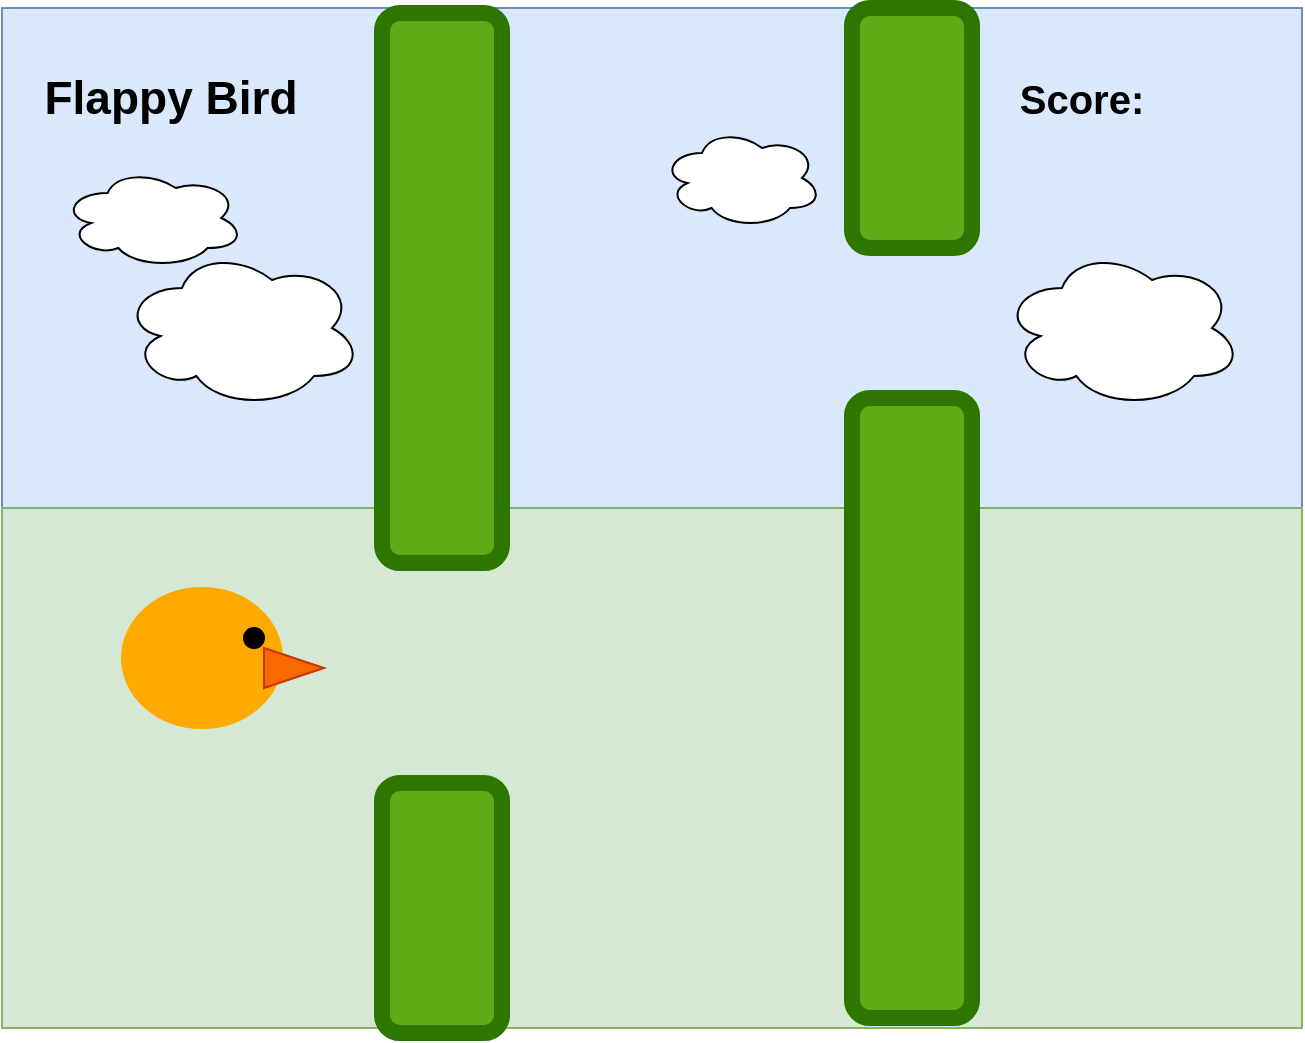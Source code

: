 <mxfile version="22.0.3" type="device" pages="3">
  <diagram name="Skisse" id="pmXdSx54fcqr2MHKPhCI">
    <mxGraphModel dx="954" dy="596" grid="1" gridSize="10" guides="1" tooltips="1" connect="1" arrows="1" fold="1" page="1" pageScale="1" pageWidth="827" pageHeight="1169" math="0" shadow="0">
      <root>
        <mxCell id="0" />
        <mxCell id="1" parent="0" />
        <mxCell id="lvvR861KZ0-sBX1qdhgT-1" value="" style="rounded=0;whiteSpace=wrap;html=1;fillColor=#dae8fc;strokeColor=#6c8ebf;" parent="1" vertex="1">
          <mxGeometry x="80" y="80" width="650" height="250" as="geometry" />
        </mxCell>
        <mxCell id="lvvR861KZ0-sBX1qdhgT-2" value="" style="ellipse;whiteSpace=wrap;html=1;fillColor=#FF9933;strokeColor=#ffaa00;" parent="1" vertex="1">
          <mxGeometry x="157.5" y="380" width="62.5" height="60" as="geometry" />
        </mxCell>
        <mxCell id="lvvR861KZ0-sBX1qdhgT-5" value="" style="rounded=1;whiteSpace=wrap;html=1;rotation=90;fillColor=#60a917;strokeColor=#2D7600;strokeWidth=8;fontColor=#ffffff;" parent="1" vertex="1">
          <mxGeometry x="475" y="110" width="120" height="60" as="geometry" />
        </mxCell>
        <mxCell id="lvvR861KZ0-sBX1qdhgT-7" value="" style="rounded=0;whiteSpace=wrap;html=1;fillColor=#d5e8d4;strokeColor=#82b366;" parent="1" vertex="1">
          <mxGeometry x="80" y="330" width="650" height="260" as="geometry" />
        </mxCell>
        <mxCell id="lvvR861KZ0-sBX1qdhgT-8" value="" style="rounded=1;whiteSpace=wrap;html=1;rotation=90;fillColor=#60a917;strokeColor=#2D7600;strokeWidth=8;fontColor=#ffffff;" parent="1" vertex="1">
          <mxGeometry x="380" y="400" width="310" height="60" as="geometry" />
        </mxCell>
        <mxCell id="lvvR861KZ0-sBX1qdhgT-9" value="" style="rounded=1;whiteSpace=wrap;html=1;rotation=90;fillColor=#60a917;strokeColor=#2D7600;strokeWidth=8;fontColor=#ffffff;" parent="1" vertex="1">
          <mxGeometry x="237.5" y="500" width="125" height="60" as="geometry" />
        </mxCell>
        <mxCell id="lvvR861KZ0-sBX1qdhgT-10" value="" style="ellipse;whiteSpace=wrap;html=1;fillColor=#ffaa00;strokeColor=#ffaa00;" parent="1" vertex="1">
          <mxGeometry x="140" y="370" width="80" height="70" as="geometry" />
        </mxCell>
        <mxCell id="lvvR861KZ0-sBX1qdhgT-11" value="" style="rounded=1;whiteSpace=wrap;html=1;rotation=90;fillColor=#60a917;strokeColor=#2D7600;strokeWidth=8;fontColor=#ffffff;" parent="1" vertex="1">
          <mxGeometry x="162.5" y="190" width="275" height="60" as="geometry" />
        </mxCell>
        <mxCell id="lvvR861KZ0-sBX1qdhgT-12" value="" style="ellipse;shape=cloud;whiteSpace=wrap;html=1;" parent="1" vertex="1">
          <mxGeometry x="110" y="160" width="91" height="50" as="geometry" />
        </mxCell>
        <mxCell id="lvvR861KZ0-sBX1qdhgT-13" value="" style="ellipse;shape=cloud;whiteSpace=wrap;html=1;" parent="1" vertex="1">
          <mxGeometry x="140" y="200" width="120" height="80" as="geometry" />
        </mxCell>
        <mxCell id="lvvR861KZ0-sBX1qdhgT-14" value="" style="ellipse;shape=cloud;whiteSpace=wrap;html=1;" parent="1" vertex="1">
          <mxGeometry x="410" y="140" width="80" height="50" as="geometry" />
        </mxCell>
        <mxCell id="lvvR861KZ0-sBX1qdhgT-15" value="" style="ellipse;shape=cloud;whiteSpace=wrap;html=1;" parent="1" vertex="1">
          <mxGeometry x="580" y="200" width="120" height="80" as="geometry" />
        </mxCell>
        <mxCell id="lvvR861KZ0-sBX1qdhgT-16" value="" style="ellipse;whiteSpace=wrap;html=1;fillColor=#000000;" parent="1" vertex="1">
          <mxGeometry x="201" y="390" width="10" height="10" as="geometry" />
        </mxCell>
        <mxCell id="lvvR861KZ0-sBX1qdhgT-17" value="" style="triangle;whiteSpace=wrap;html=1;fillColor=#fa6800;fontColor=#000000;strokeColor=#C73500;" parent="1" vertex="1">
          <mxGeometry x="211" y="400" width="30" height="20" as="geometry" />
        </mxCell>
        <mxCell id="lvvR861KZ0-sBX1qdhgT-23" value="Flappy Bird" style="text;html=1;strokeColor=none;fillColor=none;align=center;verticalAlign=middle;whiteSpace=wrap;rounded=0;strokeWidth=3;fontSize=23;fontStyle=1" parent="1" vertex="1">
          <mxGeometry x="100" y="100" width="129" height="50" as="geometry" />
        </mxCell>
        <mxCell id="lvvR861KZ0-sBX1qdhgT-25" value="Score:" style="text;html=1;strokeColor=none;fillColor=none;align=center;verticalAlign=middle;whiteSpace=wrap;rounded=0;fontSize=20;fontStyle=1" parent="1" vertex="1">
          <mxGeometry x="590" y="110" width="60" height="30" as="geometry" />
        </mxCell>
      </root>
    </mxGraphModel>
  </diagram>
  <diagram id="Hlig3JS2C3CUoY7eresk" name="Når død">
    <mxGraphModel dx="954" dy="596" grid="1" gridSize="10" guides="1" tooltips="1" connect="1" arrows="1" fold="1" page="1" pageScale="1" pageWidth="827" pageHeight="1169" math="0" shadow="0">
      <root>
        <mxCell id="0" />
        <mxCell id="1" parent="0" />
        <mxCell id="vzus3AkZgkBkCz5PEnLM-1" value="" style="rounded=0;whiteSpace=wrap;html=1;fillColor=#dae8fc;strokeColor=#6c8ebf;" parent="1" vertex="1">
          <mxGeometry x="80" y="80" width="650" height="250" as="geometry" />
        </mxCell>
        <mxCell id="vzus3AkZgkBkCz5PEnLM-2" value="" style="ellipse;whiteSpace=wrap;html=1;fillColor=#FF9933;strokeColor=#ffaa00;" parent="1" vertex="1">
          <mxGeometry x="157.5" y="380" width="62.5" height="60" as="geometry" />
        </mxCell>
        <mxCell id="vzus3AkZgkBkCz5PEnLM-3" value="" style="rounded=1;whiteSpace=wrap;html=1;rotation=90;fillColor=#60a917;strokeColor=#2D7600;strokeWidth=8;fontColor=#ffffff;" parent="1" vertex="1">
          <mxGeometry x="475" y="110" width="120" height="60" as="geometry" />
        </mxCell>
        <mxCell id="vzus3AkZgkBkCz5PEnLM-4" value="" style="rounded=0;whiteSpace=wrap;html=1;fillColor=#d5e8d4;strokeColor=#82b366;" parent="1" vertex="1">
          <mxGeometry x="80" y="330" width="650" height="260" as="geometry" />
        </mxCell>
        <mxCell id="vzus3AkZgkBkCz5PEnLM-5" value="" style="rounded=1;whiteSpace=wrap;html=1;rotation=90;fillColor=#60a917;strokeColor=#2D7600;strokeWidth=8;fontColor=#ffffff;" parent="1" vertex="1">
          <mxGeometry x="380" y="400" width="310" height="60" as="geometry" />
        </mxCell>
        <mxCell id="vzus3AkZgkBkCz5PEnLM-6" value="" style="rounded=1;whiteSpace=wrap;html=1;rotation=90;fillColor=#60a917;strokeColor=#2D7600;strokeWidth=8;fontColor=#ffffff;" parent="1" vertex="1">
          <mxGeometry x="237.5" y="500" width="125" height="60" as="geometry" />
        </mxCell>
        <mxCell id="vzus3AkZgkBkCz5PEnLM-7" value="" style="ellipse;whiteSpace=wrap;html=1;fillColor=#ffaa00;strokeColor=#ffaa00;" parent="1" vertex="1">
          <mxGeometry x="140" y="370" width="80" height="70" as="geometry" />
        </mxCell>
        <mxCell id="vzus3AkZgkBkCz5PEnLM-8" value="" style="rounded=1;whiteSpace=wrap;html=1;rotation=90;fillColor=#60a917;strokeColor=#2D7600;strokeWidth=8;fontColor=#ffffff;" parent="1" vertex="1">
          <mxGeometry x="162.5" y="190" width="275" height="60" as="geometry" />
        </mxCell>
        <mxCell id="vzus3AkZgkBkCz5PEnLM-9" value="" style="ellipse;shape=cloud;whiteSpace=wrap;html=1;" parent="1" vertex="1">
          <mxGeometry x="110" y="160" width="91" height="50" as="geometry" />
        </mxCell>
        <mxCell id="vzus3AkZgkBkCz5PEnLM-10" value="" style="ellipse;shape=cloud;whiteSpace=wrap;html=1;" parent="1" vertex="1">
          <mxGeometry x="140" y="200" width="120" height="80" as="geometry" />
        </mxCell>
        <mxCell id="vzus3AkZgkBkCz5PEnLM-11" value="" style="ellipse;shape=cloud;whiteSpace=wrap;html=1;" parent="1" vertex="1">
          <mxGeometry x="410" y="140" width="80" height="50" as="geometry" />
        </mxCell>
        <mxCell id="vzus3AkZgkBkCz5PEnLM-12" value="" style="ellipse;shape=cloud;whiteSpace=wrap;html=1;" parent="1" vertex="1">
          <mxGeometry x="580" y="200" width="120" height="80" as="geometry" />
        </mxCell>
        <mxCell id="vzus3AkZgkBkCz5PEnLM-13" value="" style="ellipse;whiteSpace=wrap;html=1;fillColor=#000000;" parent="1" vertex="1">
          <mxGeometry x="201" y="390" width="10" height="10" as="geometry" />
        </mxCell>
        <mxCell id="vzus3AkZgkBkCz5PEnLM-14" value="" style="triangle;whiteSpace=wrap;html=1;fillColor=#fa6800;fontColor=#000000;strokeColor=#C73500;" parent="1" vertex="1">
          <mxGeometry x="211" y="400" width="30" height="20" as="geometry" />
        </mxCell>
        <mxCell id="vzus3AkZgkBkCz5PEnLM-15" value="Flappy Bird" style="text;html=1;strokeColor=none;fillColor=none;align=center;verticalAlign=middle;whiteSpace=wrap;rounded=0;strokeWidth=3;fontSize=23;fontStyle=1" parent="1" vertex="1">
          <mxGeometry x="100" y="100" width="129" height="50" as="geometry" />
        </mxCell>
        <mxCell id="vzus3AkZgkBkCz5PEnLM-16" value="Score:" style="text;html=1;strokeColor=none;fillColor=none;align=center;verticalAlign=middle;whiteSpace=wrap;rounded=0;fontSize=20;fontStyle=1" parent="1" vertex="1">
          <mxGeometry x="590" y="110" width="60" height="30" as="geometry" />
        </mxCell>
        <mxCell id="vzus3AkZgkBkCz5PEnLM-17" value="GAME OVER" style="text;html=1;strokeColor=none;fillColor=none;align=center;verticalAlign=middle;whiteSpace=wrap;rounded=0;fontSize=84;fontFamily=Verdana;fontColor=#e32400;fontStyle=1" parent="1" vertex="1">
          <mxGeometry x="120" y="210" width="570" height="210" as="geometry" />
        </mxCell>
      </root>
    </mxGraphModel>
  </diagram>
  <diagram id="lfizDASocY1I-inrtfmp" name="UML-diagram">
    <mxGraphModel dx="954" dy="596" grid="1" gridSize="10" guides="1" tooltips="1" connect="1" arrows="1" fold="1" page="1" pageScale="1" pageWidth="827" pageHeight="1169" math="0" shadow="0">
      <root>
        <mxCell id="0" />
        <mxCell id="1" parent="0" />
        <mxCell id="Xlk3ZkarXPP8Ril-wAr0-1" value="UML - diagram" style="text;html=1;strokeColor=none;fillColor=none;align=center;verticalAlign=middle;whiteSpace=wrap;rounded=0;fontSize=40;fontStyle=1" parent="1" vertex="1">
          <mxGeometry x="300" y="30" width="280" height="30" as="geometry" />
        </mxCell>
        <mxCell id="Xlk3ZkarXPP8Ril-wAr0-6" value="&lt;b&gt;&lt;font style=&quot;font-size: 14px;&quot;&gt;Rør&lt;/font&gt;&lt;/b&gt;" style="swimlane;fontStyle=0;childLayout=stackLayout;horizontal=1;startSize=30;horizontalStack=0;resizeParent=1;resizeParentMax=0;resizeLast=0;collapsible=1;marginBottom=0;whiteSpace=wrap;html=1;" parent="1" vertex="1">
          <mxGeometry x="260" y="360" width="140" height="150" as="geometry" />
        </mxCell>
        <mxCell id="Xlk3ZkarXPP8Ril-wAr0-7" value="bilde: Surface" style="text;strokeColor=none;fillColor=none;align=left;verticalAlign=middle;spacingLeft=4;spacingRight=4;overflow=hidden;points=[[0,0.5],[1,0.5]];portConstraint=eastwest;rotatable=0;whiteSpace=wrap;html=1;" parent="Xlk3ZkarXPP8Ril-wAr0-6" vertex="1">
          <mxGeometry y="30" width="140" height="30" as="geometry" />
        </mxCell>
        <mxCell id="Xlk3ZkarXPP8Ril-wAr0-8" value="ramme: Rect" style="text;strokeColor=none;fillColor=none;align=left;verticalAlign=middle;spacingLeft=4;spacingRight=4;overflow=hidden;points=[[0,0.5],[1,0.5]];portConstraint=eastwest;rotatable=0;whiteSpace=wrap;html=1;" parent="Xlk3ZkarXPP8Ril-wAr0-6" vertex="1">
          <mxGeometry y="60" width="140" height="30" as="geometry" />
        </mxCell>
        <mxCell id="edz-c-Fa9H7cV_CMqe1t-1" value="x: int" style="text;strokeColor=none;fillColor=none;align=left;verticalAlign=middle;spacingLeft=4;spacingRight=4;overflow=hidden;points=[[0,0.5],[1,0.5]];portConstraint=eastwest;rotatable=0;whiteSpace=wrap;html=1;" parent="Xlk3ZkarXPP8Ril-wAr0-6" vertex="1">
          <mxGeometry y="90" width="140" height="30" as="geometry" />
        </mxCell>
        <mxCell id="edz-c-Fa9H7cV_CMqe1t-2" value="høyde: int" style="text;strokeColor=none;fillColor=none;align=left;verticalAlign=middle;spacingLeft=4;spacingRight=4;overflow=hidden;points=[[0,0.5],[1,0.5]];portConstraint=eastwest;rotatable=0;whiteSpace=wrap;html=1;" parent="Xlk3ZkarXPP8Ril-wAr0-6" vertex="1">
          <mxGeometry y="120" width="140" height="30" as="geometry" />
        </mxCell>
        <mxCell id="3NxMDemTRdOlvWMzSkvz-10" value="&lt;font style=&quot;font-size: 14px;&quot;&gt;&lt;b&gt;Fugl&lt;/b&gt;&lt;/font&gt;" style="swimlane;fontStyle=0;childLayout=stackLayout;horizontal=1;startSize=30;horizontalStack=0;resizeParent=1;resizeParentMax=0;resizeLast=0;collapsible=1;marginBottom=0;whiteSpace=wrap;html=1;" parent="1" vertex="1">
          <mxGeometry x="560" y="360" width="140" height="240" as="geometry" />
        </mxCell>
        <mxCell id="cV9rINorncIUhi5WTehM-1" value="bilde: Surface&lt;br&gt;&lt;br&gt;ramme: Rect&lt;br&gt;&lt;br&gt;x: int&lt;br&gt;&lt;br&gt;y: int&lt;br&gt;&lt;br&gt;radius: int&lt;br&gt;&lt;br&gt;fart: int&lt;br&gt;&lt;br&gt;navn: str" style="text;strokeColor=none;fillColor=none;align=left;verticalAlign=middle;spacingLeft=4;spacingRight=4;overflow=hidden;points=[[0,0.5],[1,0.5]];portConstraint=eastwest;rotatable=0;whiteSpace=wrap;html=1;" parent="3NxMDemTRdOlvWMzSkvz-10" vertex="1">
          <mxGeometry y="30" width="140" height="210" as="geometry" />
        </mxCell>
        <mxCell id="3NxMDemTRdOlvWMzSkvz-14" value="Flappy Bird" style="swimlane;fontStyle=0;childLayout=stackLayout;horizontal=1;startSize=30;horizontalStack=0;resizeParent=1;resizeParentMax=0;resizeLast=0;collapsible=1;marginBottom=0;whiteSpace=wrap;html=1;" parent="1" vertex="1">
          <mxGeometry x="10" y="120" width="140" height="90" as="geometry" />
        </mxCell>
        <mxCell id="3NxMDemTRdOlvWMzSkvz-15" value="&lt;br&gt;spiller: fugl&lt;br&gt;&lt;br&gt;rør: list" style="text;strokeColor=none;fillColor=none;align=left;verticalAlign=middle;spacingLeft=4;spacingRight=4;overflow=hidden;points=[[0,0.5],[1,0.5]];portConstraint=eastwest;rotatable=0;whiteSpace=wrap;html=1;" parent="3NxMDemTRdOlvWMzSkvz-14" vertex="1">
          <mxGeometry y="30" width="140" height="60" as="geometry" />
        </mxCell>
        <mxCell id="EPI5t2q9JU_mrFfY8MLU-3" value="&lt;h1&gt;Om spillet&lt;/h1&gt;&lt;p&gt;Det er tre klasser: Flappy Bird, fugl og rør. Flappy Bird-klassen har egenskaper for spilleren(spiller) og rørene (rør). Det er også metoder for å starte spillet (start_spill), oppdatere spillet (oppdater_spill) og tegne spillet (tegn_spill).&lt;/p&gt;&lt;p&gt;&lt;br&gt;&lt;/p&gt;&lt;p&gt;&amp;nbsp;Fugl Klassen er spilleren (fuglen) og har egenskaper som x og y koordinater og fart. Den kan også hoppe (hopp), oppdatere (oppdater) pg tegne (tegn).&amp;nbsp;&lt;/p&gt;&lt;p&gt;&lt;br&gt;&lt;/p&gt;&lt;p&gt;Rør-klassen rørene har også x og y koordinater og høyde. Den har også metoder for å oppdatere (oppdater) og tegne (tegn).&lt;/p&gt;" style="text;html=1;strokeColor=none;fillColor=none;spacing=5;spacingTop=-20;whiteSpace=wrap;overflow=hidden;rounded=0;" parent="1" vertex="1">
          <mxGeometry x="34" y="720" width="760" height="260" as="geometry" />
        </mxCell>
        <mxCell id="3NxMDemTRdOlvWMzSkvz-17" value="tegn()&lt;br&gt;&lt;br&gt;start()&lt;br&gt;&lt;br&gt;oppdater()" style="text;strokeColor=default;fillColor=none;align=left;verticalAlign=middle;spacingLeft=4;spacingRight=4;overflow=hidden;points=[[0,0.5],[1,0.5]];portConstraint=eastwest;rotatable=0;whiteSpace=wrap;html=1;" parent="1" vertex="1">
          <mxGeometry x="10" y="210" width="140" height="80" as="geometry" />
        </mxCell>
        <mxCell id="Xlk3ZkarXPP8Ril-wAr0-9" value="tegn()&lt;br&gt;&lt;br&gt;oppdater()" style="text;strokeColor=default;fillColor=none;align=left;verticalAlign=middle;spacingLeft=4;spacingRight=4;overflow=hidden;points=[[0,0.5],[1,0.5]];portConstraint=eastwest;rotatable=0;whiteSpace=wrap;html=1;" parent="1" vertex="1">
          <mxGeometry x="260" y="510" width="140" height="60" as="geometry" />
        </mxCell>
        <mxCell id="3NxMDemTRdOlvWMzSkvz-13" value="tegn()&lt;br&gt;&lt;br&gt;oppdater()&lt;br&gt;&lt;br&gt;hopp()&lt;br&gt;&lt;br&gt;dø()" style="text;strokeColor=default;fillColor=none;align=left;verticalAlign=middle;spacingLeft=4;spacingRight=4;overflow=hidden;points=[[0,0.5],[1,0.5]];portConstraint=eastwest;rotatable=0;whiteSpace=wrap;html=1;" parent="1" vertex="1">
          <mxGeometry x="560" y="600" width="140" height="110" as="geometry" />
        </mxCell>
        <mxCell id="ZO51RV9rzYAeLQTT95io-2" value="&lt;font style=&quot;font-size: 14px;&quot;&gt;Figur&lt;/font&gt;" style="swimlane;fontStyle=1;align=center;verticalAlign=top;childLayout=stackLayout;horizontal=1;startSize=26;horizontalStack=0;resizeParent=1;resizeParentMax=0;resizeLast=0;collapsible=1;marginBottom=0;whiteSpace=wrap;html=1;" vertex="1" parent="1">
          <mxGeometry x="400" y="100" width="170" height="170" as="geometry" />
        </mxCell>
        <mxCell id="ZO51RV9rzYAeLQTT95io-3" value="bilde: Surface&lt;br&gt;&lt;br&gt;ramme: Rect&lt;br&gt;&lt;br&gt;x: int" style="text;strokeColor=none;fillColor=none;align=left;verticalAlign=top;spacingLeft=4;spacingRight=4;overflow=hidden;rotatable=0;points=[[0,0.5],[1,0.5]];portConstraint=eastwest;whiteSpace=wrap;html=1;" vertex="1" parent="ZO51RV9rzYAeLQTT95io-2">
          <mxGeometry y="26" width="170" height="74" as="geometry" />
        </mxCell>
        <mxCell id="ZO51RV9rzYAeLQTT95io-4" value="" style="line;strokeWidth=1;fillColor=none;align=left;verticalAlign=middle;spacingTop=-1;spacingLeft=3;spacingRight=3;rotatable=0;labelPosition=right;points=[];portConstraint=eastwest;strokeColor=inherit;" vertex="1" parent="ZO51RV9rzYAeLQTT95io-2">
          <mxGeometry y="100" width="170" height="8" as="geometry" />
        </mxCell>
        <mxCell id="ZO51RV9rzYAeLQTT95io-5" value="tegn()&lt;br&gt;&lt;br&gt;oppdater()" style="text;strokeColor=none;fillColor=none;align=left;verticalAlign=top;spacingLeft=4;spacingRight=4;overflow=hidden;rotatable=0;points=[[0,0.5],[1,0.5]];portConstraint=eastwest;whiteSpace=wrap;html=1;" vertex="1" parent="ZO51RV9rzYAeLQTT95io-2">
          <mxGeometry y="108" width="170" height="62" as="geometry" />
        </mxCell>
        <mxCell id="ZO51RV9rzYAeLQTT95io-7" value="" style="endArrow=none;html=1;rounded=0;exitX=0.436;exitY=0;exitDx=0;exitDy=0;exitPerimeter=0;" edge="1" parent="1" source="Xlk3ZkarXPP8Ril-wAr0-6">
          <mxGeometry width="50" height="50" relative="1" as="geometry">
            <mxPoint x="390" y="370" as="sourcePoint" />
            <mxPoint x="480" y="320" as="targetPoint" />
            <Array as="points">
              <mxPoint x="320" y="320" />
            </Array>
          </mxGeometry>
        </mxCell>
        <mxCell id="ZO51RV9rzYAeLQTT95io-8" value="" style="endArrow=none;html=1;rounded=0;exitX=0.579;exitY=0.004;exitDx=0;exitDy=0;exitPerimeter=0;" edge="1" parent="1" source="3NxMDemTRdOlvWMzSkvz-10">
          <mxGeometry width="50" height="50" relative="1" as="geometry">
            <mxPoint x="390" y="370" as="sourcePoint" />
            <mxPoint x="440" y="320" as="targetPoint" />
            <Array as="points">
              <mxPoint x="640" y="320" />
            </Array>
          </mxGeometry>
        </mxCell>
        <mxCell id="ZO51RV9rzYAeLQTT95io-9" value="" style="endArrow=classic;html=1;rounded=0;entryX=0.471;entryY=0.992;entryDx=0;entryDy=0;entryPerimeter=0;" edge="1" parent="1" target="ZO51RV9rzYAeLQTT95io-5">
          <mxGeometry width="50" height="50" relative="1" as="geometry">
            <mxPoint x="480" y="320" as="sourcePoint" />
            <mxPoint x="440" y="320" as="targetPoint" />
          </mxGeometry>
        </mxCell>
      </root>
    </mxGraphModel>
  </diagram>
</mxfile>
